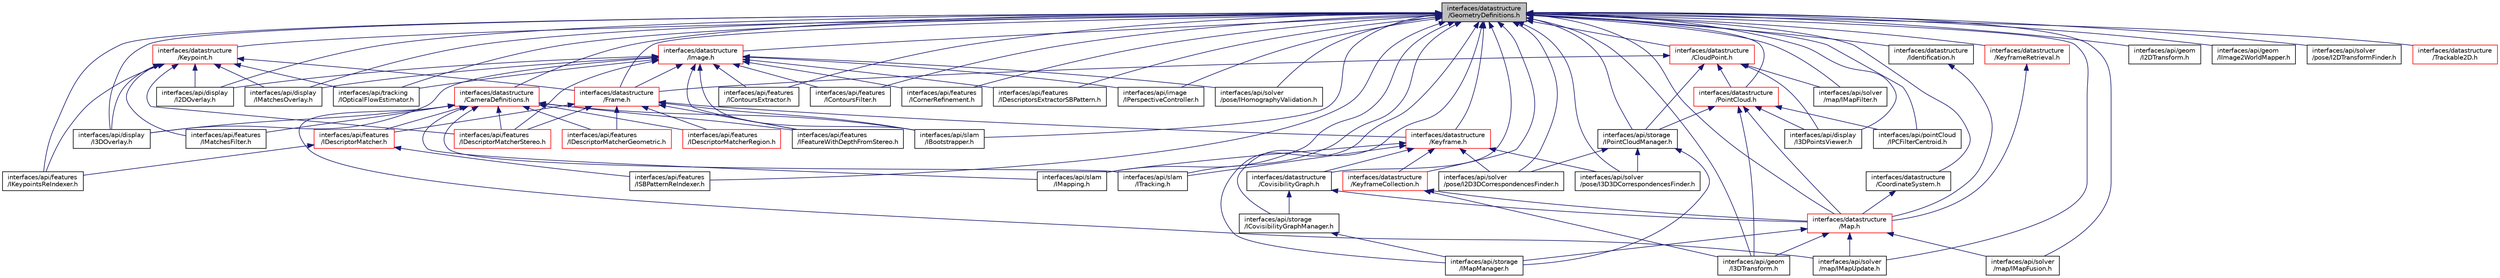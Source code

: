 digraph "interfaces/datastructure/GeometryDefinitions.h"
{
 // LATEX_PDF_SIZE
  edge [fontname="Helvetica",fontsize="10",labelfontname="Helvetica",labelfontsize="10"];
  node [fontname="Helvetica",fontsize="10",shape=record];
  Node1 [label="interfaces/datastructure\l/GeometryDefinitions.h",height=0.2,width=0.4,color="black", fillcolor="grey75", style="filled", fontcolor="black",tooltip=" "];
  Node1 -> Node2 [dir="back",color="midnightblue",fontsize="10",style="solid",fontname="Helvetica"];
  Node2 [label="interfaces/api/display\l/I2DOverlay.h",height=0.2,width=0.4,color="black", fillcolor="white", style="filled",URL="$_i2_d_overlay_8h_source.html",tooltip=" "];
  Node1 -> Node3 [dir="back",color="midnightblue",fontsize="10",style="solid",fontname="Helvetica"];
  Node3 [label="interfaces/api/display\l/I3DOverlay.h",height=0.2,width=0.4,color="black", fillcolor="white", style="filled",URL="$_i3_d_overlay_8h_source.html",tooltip=" "];
  Node1 -> Node4 [dir="back",color="midnightblue",fontsize="10",style="solid",fontname="Helvetica"];
  Node4 [label="interfaces/api/display\l/I3DPointsViewer.h",height=0.2,width=0.4,color="black", fillcolor="white", style="filled",URL="$_i3_d_points_viewer_8h_source.html",tooltip=" "];
  Node1 -> Node5 [dir="back",color="midnightblue",fontsize="10",style="solid",fontname="Helvetica"];
  Node5 [label="interfaces/api/display\l/IMatchesOverlay.h",height=0.2,width=0.4,color="black", fillcolor="white", style="filled",URL="$_i_matches_overlay_8h_source.html",tooltip=" "];
  Node1 -> Node6 [dir="back",color="midnightblue",fontsize="10",style="solid",fontname="Helvetica"];
  Node6 [label="interfaces/api/features\l/IContoursExtractor.h",height=0.2,width=0.4,color="black", fillcolor="white", style="filled",URL="$_i_contours_extractor_8h_source.html",tooltip=" "];
  Node1 -> Node7 [dir="back",color="midnightblue",fontsize="10",style="solid",fontname="Helvetica"];
  Node7 [label="interfaces/api/features\l/IContoursFilter.h",height=0.2,width=0.4,color="black", fillcolor="white", style="filled",URL="$_i_contours_filter_8h_source.html",tooltip=" "];
  Node1 -> Node8 [dir="back",color="midnightblue",fontsize="10",style="solid",fontname="Helvetica"];
  Node8 [label="interfaces/api/features\l/ICornerRefinement.h",height=0.2,width=0.4,color="black", fillcolor="white", style="filled",URL="$_i_corner_refinement_8h_source.html",tooltip=" "];
  Node1 -> Node9 [dir="back",color="midnightblue",fontsize="10",style="solid",fontname="Helvetica"];
  Node9 [label="interfaces/api/features\l/IDescriptorsExtractorSBPattern.h",height=0.2,width=0.4,color="black", fillcolor="white", style="filled",URL="$_i_descriptors_extractor_s_b_pattern_8h_source.html",tooltip=" "];
  Node1 -> Node10 [dir="back",color="midnightblue",fontsize="10",style="solid",fontname="Helvetica"];
  Node10 [label="interfaces/api/features\l/IKeypointsReIndexer.h",height=0.2,width=0.4,color="black", fillcolor="white", style="filled",URL="$_i_keypoints_re_indexer_8h_source.html",tooltip=" "];
  Node1 -> Node11 [dir="back",color="midnightblue",fontsize="10",style="solid",fontname="Helvetica"];
  Node11 [label="interfaces/api/features\l/ISBPatternReIndexer.h",height=0.2,width=0.4,color="black", fillcolor="white", style="filled",URL="$_i_s_b_pattern_re_indexer_8h_source.html",tooltip=" "];
  Node1 -> Node12 [dir="back",color="midnightblue",fontsize="10",style="solid",fontname="Helvetica"];
  Node12 [label="interfaces/api/geom\l/I2DTransform.h",height=0.2,width=0.4,color="black", fillcolor="white", style="filled",URL="$_i2_d_transform_8h_source.html",tooltip=" "];
  Node1 -> Node13 [dir="back",color="midnightblue",fontsize="10",style="solid",fontname="Helvetica"];
  Node13 [label="interfaces/api/geom\l/I3DTransform.h",height=0.2,width=0.4,color="black", fillcolor="white", style="filled",URL="$_i3_d_transform_8h_source.html",tooltip=" "];
  Node1 -> Node14 [dir="back",color="midnightblue",fontsize="10",style="solid",fontname="Helvetica"];
  Node14 [label="interfaces/api/geom\l/IImage2WorldMapper.h",height=0.2,width=0.4,color="black", fillcolor="white", style="filled",URL="$_i_image2_world_mapper_8h_source.html",tooltip=" "];
  Node1 -> Node15 [dir="back",color="midnightblue",fontsize="10",style="solid",fontname="Helvetica"];
  Node15 [label="interfaces/api/image\l/IPerspectiveController.h",height=0.2,width=0.4,color="black", fillcolor="white", style="filled",URL="$_i_perspective_controller_8h_source.html",tooltip=" "];
  Node1 -> Node16 [dir="back",color="midnightblue",fontsize="10",style="solid",fontname="Helvetica"];
  Node16 [label="interfaces/api/pointCloud\l/IPCFilterCentroid.h",height=0.2,width=0.4,color="black", fillcolor="white", style="filled",URL="$_i_p_c_filter_centroid_8h_source.html",tooltip=" "];
  Node1 -> Node17 [dir="back",color="midnightblue",fontsize="10",style="solid",fontname="Helvetica"];
  Node17 [label="interfaces/api/slam\l/IBootstrapper.h",height=0.2,width=0.4,color="black", fillcolor="white", style="filled",URL="$_i_bootstrapper_8h_source.html",tooltip=" "];
  Node1 -> Node18 [dir="back",color="midnightblue",fontsize="10",style="solid",fontname="Helvetica"];
  Node18 [label="interfaces/api/slam\l/IMapping.h",height=0.2,width=0.4,color="black", fillcolor="white", style="filled",URL="$_i_mapping_8h_source.html",tooltip=" "];
  Node1 -> Node19 [dir="back",color="midnightblue",fontsize="10",style="solid",fontname="Helvetica"];
  Node19 [label="interfaces/api/slam\l/ITracking.h",height=0.2,width=0.4,color="black", fillcolor="white", style="filled",URL="$_i_tracking_8h_source.html",tooltip=" "];
  Node1 -> Node20 [dir="back",color="midnightblue",fontsize="10",style="solid",fontname="Helvetica"];
  Node20 [label="interfaces/api/solver\l/map/IMapFilter.h",height=0.2,width=0.4,color="black", fillcolor="white", style="filled",URL="$_i_map_filter_8h_source.html",tooltip=" "];
  Node1 -> Node21 [dir="back",color="midnightblue",fontsize="10",style="solid",fontname="Helvetica"];
  Node21 [label="interfaces/api/solver\l/map/IMapFusion.h",height=0.2,width=0.4,color="black", fillcolor="white", style="filled",URL="$_i_map_fusion_8h_source.html",tooltip=" "];
  Node1 -> Node22 [dir="back",color="midnightblue",fontsize="10",style="solid",fontname="Helvetica"];
  Node22 [label="interfaces/api/solver\l/map/IMapUpdate.h",height=0.2,width=0.4,color="black", fillcolor="white", style="filled",URL="$_i_map_update_8h_source.html",tooltip=" "];
  Node1 -> Node23 [dir="back",color="midnightblue",fontsize="10",style="solid",fontname="Helvetica"];
  Node23 [label="interfaces/api/solver\l/pose/I2D3DCorrespondencesFinder.h",height=0.2,width=0.4,color="black", fillcolor="white", style="filled",URL="$_i2_d3_d_correspondences_finder_8h_source.html",tooltip=" "];
  Node1 -> Node24 [dir="back",color="midnightblue",fontsize="10",style="solid",fontname="Helvetica"];
  Node24 [label="interfaces/api/solver\l/pose/I2DTransformFinder.h",height=0.2,width=0.4,color="black", fillcolor="white", style="filled",URL="$_i2_d_transform_finder_8h_source.html",tooltip=" "];
  Node1 -> Node25 [dir="back",color="midnightblue",fontsize="10",style="solid",fontname="Helvetica"];
  Node25 [label="interfaces/api/solver\l/pose/I3D3DCorrespondencesFinder.h",height=0.2,width=0.4,color="black", fillcolor="white", style="filled",URL="$_i3_d3_d_correspondences_finder_8h_source.html",tooltip=" "];
  Node1 -> Node26 [dir="back",color="midnightblue",fontsize="10",style="solid",fontname="Helvetica"];
  Node26 [label="interfaces/api/solver\l/pose/IHomographyValidation.h",height=0.2,width=0.4,color="black", fillcolor="white", style="filled",URL="$_i_homography_validation_8h_source.html",tooltip=" "];
  Node1 -> Node27 [dir="back",color="midnightblue",fontsize="10",style="solid",fontname="Helvetica"];
  Node27 [label="interfaces/api/storage\l/ICovisibilityGraphManager.h",height=0.2,width=0.4,color="black", fillcolor="white", style="filled",URL="$_i_covisibility_graph_manager_8h_source.html",tooltip=" "];
  Node27 -> Node28 [dir="back",color="midnightblue",fontsize="10",style="solid",fontname="Helvetica"];
  Node28 [label="interfaces/api/storage\l/IMapManager.h",height=0.2,width=0.4,color="black", fillcolor="white", style="filled",URL="$_i_map_manager_8h_source.html",tooltip=" "];
  Node1 -> Node28 [dir="back",color="midnightblue",fontsize="10",style="solid",fontname="Helvetica"];
  Node1 -> Node29 [dir="back",color="midnightblue",fontsize="10",style="solid",fontname="Helvetica"];
  Node29 [label="interfaces/api/storage\l/IPointCloudManager.h",height=0.2,width=0.4,color="black", fillcolor="white", style="filled",URL="$_i_point_cloud_manager_8h_source.html",tooltip=" "];
  Node29 -> Node23 [dir="back",color="midnightblue",fontsize="10",style="solid",fontname="Helvetica"];
  Node29 -> Node25 [dir="back",color="midnightblue",fontsize="10",style="solid",fontname="Helvetica"];
  Node29 -> Node28 [dir="back",color="midnightblue",fontsize="10",style="solid",fontname="Helvetica"];
  Node1 -> Node30 [dir="back",color="midnightblue",fontsize="10",style="solid",fontname="Helvetica"];
  Node30 [label="interfaces/api/tracking\l/IOpticalFlowEstimator.h",height=0.2,width=0.4,color="black", fillcolor="white", style="filled",URL="$_i_optical_flow_estimator_8h_source.html",tooltip=" "];
  Node1 -> Node31 [dir="back",color="midnightblue",fontsize="10",style="solid",fontname="Helvetica"];
  Node31 [label="interfaces/datastructure\l/CameraDefinitions.h",height=0.2,width=0.4,color="red", fillcolor="white", style="filled",URL="$_camera_definitions_8h.html",tooltip=" "];
  Node31 -> Node3 [dir="back",color="midnightblue",fontsize="10",style="solid",fontname="Helvetica"];
  Node31 -> Node32 [dir="back",color="midnightblue",fontsize="10",style="solid",fontname="Helvetica"];
  Node32 [label="interfaces/api/features\l/IDescriptorMatcher.h",height=0.2,width=0.4,color="red", fillcolor="white", style="filled",URL="$_i_descriptor_matcher_8h_source.html",tooltip=" "];
  Node32 -> Node10 [dir="back",color="midnightblue",fontsize="10",style="solid",fontname="Helvetica"];
  Node32 -> Node11 [dir="back",color="midnightblue",fontsize="10",style="solid",fontname="Helvetica"];
  Node31 -> Node34 [dir="back",color="midnightblue",fontsize="10",style="solid",fontname="Helvetica"];
  Node34 [label="interfaces/api/features\l/IDescriptorMatcherGeometric.h",height=0.2,width=0.4,color="red", fillcolor="white", style="filled",URL="$_i_descriptor_matcher_geometric_8h_source.html",tooltip=" "];
  Node31 -> Node36 [dir="back",color="midnightblue",fontsize="10",style="solid",fontname="Helvetica"];
  Node36 [label="interfaces/api/features\l/IDescriptorMatcherRegion.h",height=0.2,width=0.4,color="red", fillcolor="white", style="filled",URL="$_i_descriptor_matcher_region_8h_source.html",tooltip=" "];
  Node31 -> Node38 [dir="back",color="midnightblue",fontsize="10",style="solid",fontname="Helvetica"];
  Node38 [label="interfaces/api/features\l/IDescriptorMatcherStereo.h",height=0.2,width=0.4,color="red", fillcolor="white", style="filled",URL="$_i_descriptor_matcher_stereo_8h_source.html",tooltip=" "];
  Node31 -> Node40 [dir="back",color="midnightblue",fontsize="10",style="solid",fontname="Helvetica"];
  Node40 [label="interfaces/api/features\l/IFeatureWithDepthFromStereo.h",height=0.2,width=0.4,color="black", fillcolor="white", style="filled",URL="$_i_feature_with_depth_from_stereo_8h_source.html",tooltip=" "];
  Node31 -> Node41 [dir="back",color="midnightblue",fontsize="10",style="solid",fontname="Helvetica"];
  Node41 [label="interfaces/api/features\l/IMatchesFilter.h",height=0.2,width=0.4,color="black", fillcolor="white", style="filled",URL="$_i_matches_filter_8h_source.html",tooltip=" "];
  Node31 -> Node17 [dir="back",color="midnightblue",fontsize="10",style="solid",fontname="Helvetica"];
  Node31 -> Node18 [dir="back",color="midnightblue",fontsize="10",style="solid",fontname="Helvetica"];
  Node31 -> Node19 [dir="back",color="midnightblue",fontsize="10",style="solid",fontname="Helvetica"];
  Node31 -> Node22 [dir="back",color="midnightblue",fontsize="10",style="solid",fontname="Helvetica"];
  Node1 -> Node73 [dir="back",color="midnightblue",fontsize="10",style="solid",fontname="Helvetica"];
  Node73 [label="interfaces/datastructure\l/CloudPoint.h",height=0.2,width=0.4,color="red", fillcolor="white", style="filled",URL="$_cloud_point_8h_source.html",tooltip=" "];
  Node73 -> Node4 [dir="back",color="midnightblue",fontsize="10",style="solid",fontname="Helvetica"];
  Node73 -> Node20 [dir="back",color="midnightblue",fontsize="10",style="solid",fontname="Helvetica"];
  Node73 -> Node29 [dir="back",color="midnightblue",fontsize="10",style="solid",fontname="Helvetica"];
  Node73 -> Node74 [dir="back",color="midnightblue",fontsize="10",style="solid",fontname="Helvetica"];
  Node74 [label="interfaces/datastructure\l/Frame.h",height=0.2,width=0.4,color="red", fillcolor="white", style="filled",URL="$_frame_8h_source.html",tooltip=" "];
  Node74 -> Node32 [dir="back",color="midnightblue",fontsize="10",style="solid",fontname="Helvetica"];
  Node74 -> Node34 [dir="back",color="midnightblue",fontsize="10",style="solid",fontname="Helvetica"];
  Node74 -> Node36 [dir="back",color="midnightblue",fontsize="10",style="solid",fontname="Helvetica"];
  Node74 -> Node38 [dir="back",color="midnightblue",fontsize="10",style="solid",fontname="Helvetica"];
  Node74 -> Node40 [dir="back",color="midnightblue",fontsize="10",style="solid",fontname="Helvetica"];
  Node74 -> Node17 [dir="back",color="midnightblue",fontsize="10",style="solid",fontname="Helvetica"];
  Node74 -> Node77 [dir="back",color="midnightblue",fontsize="10",style="solid",fontname="Helvetica"];
  Node77 [label="interfaces/datastructure\l/Keyframe.h",height=0.2,width=0.4,color="red", fillcolor="white", style="filled",URL="$_keyframe_8h_source.html",tooltip=" "];
  Node77 -> Node18 [dir="back",color="midnightblue",fontsize="10",style="solid",fontname="Helvetica"];
  Node77 -> Node19 [dir="back",color="midnightblue",fontsize="10",style="solid",fontname="Helvetica"];
  Node77 -> Node23 [dir="back",color="midnightblue",fontsize="10",style="solid",fontname="Helvetica"];
  Node77 -> Node25 [dir="back",color="midnightblue",fontsize="10",style="solid",fontname="Helvetica"];
  Node77 -> Node80 [dir="back",color="midnightblue",fontsize="10",style="solid",fontname="Helvetica"];
  Node80 [label="interfaces/datastructure\l/CovisibilityGraph.h",height=0.2,width=0.4,color="black", fillcolor="white", style="filled",URL="$_covisibility_graph_8h_source.html",tooltip=" "];
  Node80 -> Node27 [dir="back",color="midnightblue",fontsize="10",style="solid",fontname="Helvetica"];
  Node80 -> Node81 [dir="back",color="midnightblue",fontsize="10",style="solid",fontname="Helvetica"];
  Node81 [label="interfaces/datastructure\l/Map.h",height=0.2,width=0.4,color="red", fillcolor="white", style="filled",URL="$_map_8h_source.html",tooltip=" "];
  Node81 -> Node13 [dir="back",color="midnightblue",fontsize="10",style="solid",fontname="Helvetica"];
  Node81 -> Node21 [dir="back",color="midnightblue",fontsize="10",style="solid",fontname="Helvetica"];
  Node81 -> Node22 [dir="back",color="midnightblue",fontsize="10",style="solid",fontname="Helvetica"];
  Node81 -> Node28 [dir="back",color="midnightblue",fontsize="10",style="solid",fontname="Helvetica"];
  Node77 -> Node82 [dir="back",color="midnightblue",fontsize="10",style="solid",fontname="Helvetica"];
  Node82 [label="interfaces/datastructure\l/KeyframeCollection.h",height=0.2,width=0.4,color="red", fillcolor="white", style="filled",URL="$_keyframe_collection_8h_source.html",tooltip=" "];
  Node82 -> Node13 [dir="back",color="midnightblue",fontsize="10",style="solid",fontname="Helvetica"];
  Node82 -> Node81 [dir="back",color="midnightblue",fontsize="10",style="solid",fontname="Helvetica"];
  Node73 -> Node83 [dir="back",color="midnightblue",fontsize="10",style="solid",fontname="Helvetica"];
  Node83 [label="interfaces/datastructure\l/PointCloud.h",height=0.2,width=0.4,color="red", fillcolor="white", style="filled",URL="$_point_cloud_8h_source.html",tooltip=" "];
  Node83 -> Node4 [dir="back",color="midnightblue",fontsize="10",style="solid",fontname="Helvetica"];
  Node83 -> Node13 [dir="back",color="midnightblue",fontsize="10",style="solid",fontname="Helvetica"];
  Node83 -> Node16 [dir="back",color="midnightblue",fontsize="10",style="solid",fontname="Helvetica"];
  Node83 -> Node29 [dir="back",color="midnightblue",fontsize="10",style="solid",fontname="Helvetica"];
  Node83 -> Node81 [dir="back",color="midnightblue",fontsize="10",style="solid",fontname="Helvetica"];
  Node1 -> Node87 [dir="back",color="midnightblue",fontsize="10",style="solid",fontname="Helvetica"];
  Node87 [label="interfaces/datastructure\l/CoordinateSystem.h",height=0.2,width=0.4,color="black", fillcolor="white", style="filled",URL="$_coordinate_system_8h_source.html",tooltip=" "];
  Node87 -> Node81 [dir="back",color="midnightblue",fontsize="10",style="solid",fontname="Helvetica"];
  Node1 -> Node80 [dir="back",color="midnightblue",fontsize="10",style="solid",fontname="Helvetica"];
  Node1 -> Node74 [dir="back",color="midnightblue",fontsize="10",style="solid",fontname="Helvetica"];
  Node1 -> Node88 [dir="back",color="midnightblue",fontsize="10",style="solid",fontname="Helvetica"];
  Node88 [label="interfaces/datastructure\l/Identification.h",height=0.2,width=0.4,color="black", fillcolor="white", style="filled",URL="$_identification_8h_source.html",tooltip=" "];
  Node88 -> Node81 [dir="back",color="midnightblue",fontsize="10",style="solid",fontname="Helvetica"];
  Node1 -> Node89 [dir="back",color="midnightblue",fontsize="10",style="solid",fontname="Helvetica"];
  Node89 [label="interfaces/datastructure\l/Image.h",height=0.2,width=0.4,color="red", fillcolor="white", style="filled",URL="$_image_8h_source.html",tooltip=" "];
  Node89 -> Node2 [dir="back",color="midnightblue",fontsize="10",style="solid",fontname="Helvetica"];
  Node89 -> Node3 [dir="back",color="midnightblue",fontsize="10",style="solid",fontname="Helvetica"];
  Node89 -> Node5 [dir="back",color="midnightblue",fontsize="10",style="solid",fontname="Helvetica"];
  Node89 -> Node6 [dir="back",color="midnightblue",fontsize="10",style="solid",fontname="Helvetica"];
  Node89 -> Node7 [dir="back",color="midnightblue",fontsize="10",style="solid",fontname="Helvetica"];
  Node89 -> Node8 [dir="back",color="midnightblue",fontsize="10",style="solid",fontname="Helvetica"];
  Node89 -> Node38 [dir="back",color="midnightblue",fontsize="10",style="solid",fontname="Helvetica"];
  Node89 -> Node9 [dir="back",color="midnightblue",fontsize="10",style="solid",fontname="Helvetica"];
  Node89 -> Node40 [dir="back",color="midnightblue",fontsize="10",style="solid",fontname="Helvetica"];
  Node89 -> Node15 [dir="back",color="midnightblue",fontsize="10",style="solid",fontname="Helvetica"];
  Node89 -> Node17 [dir="back",color="midnightblue",fontsize="10",style="solid",fontname="Helvetica"];
  Node89 -> Node26 [dir="back",color="midnightblue",fontsize="10",style="solid",fontname="Helvetica"];
  Node89 -> Node30 [dir="back",color="midnightblue",fontsize="10",style="solid",fontname="Helvetica"];
  Node89 -> Node74 [dir="back",color="midnightblue",fontsize="10",style="solid",fontname="Helvetica"];
  Node1 -> Node77 [dir="back",color="midnightblue",fontsize="10",style="solid",fontname="Helvetica"];
  Node1 -> Node82 [dir="back",color="midnightblue",fontsize="10",style="solid",fontname="Helvetica"];
  Node1 -> Node103 [dir="back",color="midnightblue",fontsize="10",style="solid",fontname="Helvetica"];
  Node103 [label="interfaces/datastructure\l/KeyframeRetrieval.h",height=0.2,width=0.4,color="red", fillcolor="white", style="filled",URL="$_keyframe_retrieval_8h_source.html",tooltip=" "];
  Node103 -> Node81 [dir="back",color="midnightblue",fontsize="10",style="solid",fontname="Helvetica"];
  Node1 -> Node104 [dir="back",color="midnightblue",fontsize="10",style="solid",fontname="Helvetica"];
  Node104 [label="interfaces/datastructure\l/Keypoint.h",height=0.2,width=0.4,color="red", fillcolor="white", style="filled",URL="$_keypoint_8h_source.html",tooltip=" "];
  Node104 -> Node2 [dir="back",color="midnightblue",fontsize="10",style="solid",fontname="Helvetica"];
  Node104 -> Node3 [dir="back",color="midnightblue",fontsize="10",style="solid",fontname="Helvetica"];
  Node104 -> Node5 [dir="back",color="midnightblue",fontsize="10",style="solid",fontname="Helvetica"];
  Node104 -> Node38 [dir="back",color="midnightblue",fontsize="10",style="solid",fontname="Helvetica"];
  Node104 -> Node10 [dir="back",color="midnightblue",fontsize="10",style="solid",fontname="Helvetica"];
  Node104 -> Node41 [dir="back",color="midnightblue",fontsize="10",style="solid",fontname="Helvetica"];
  Node104 -> Node30 [dir="back",color="midnightblue",fontsize="10",style="solid",fontname="Helvetica"];
  Node104 -> Node74 [dir="back",color="midnightblue",fontsize="10",style="solid",fontname="Helvetica"];
  Node1 -> Node81 [dir="back",color="midnightblue",fontsize="10",style="solid",fontname="Helvetica"];
  Node1 -> Node83 [dir="back",color="midnightblue",fontsize="10",style="solid",fontname="Helvetica"];
  Node1 -> Node105 [dir="back",color="midnightblue",fontsize="10",style="solid",fontname="Helvetica"];
  Node105 [label="interfaces/datastructure\l/Trackable2D.h",height=0.2,width=0.4,color="red", fillcolor="white", style="filled",URL="$_trackable2_d_8h_source.html",tooltip=" "];
}

